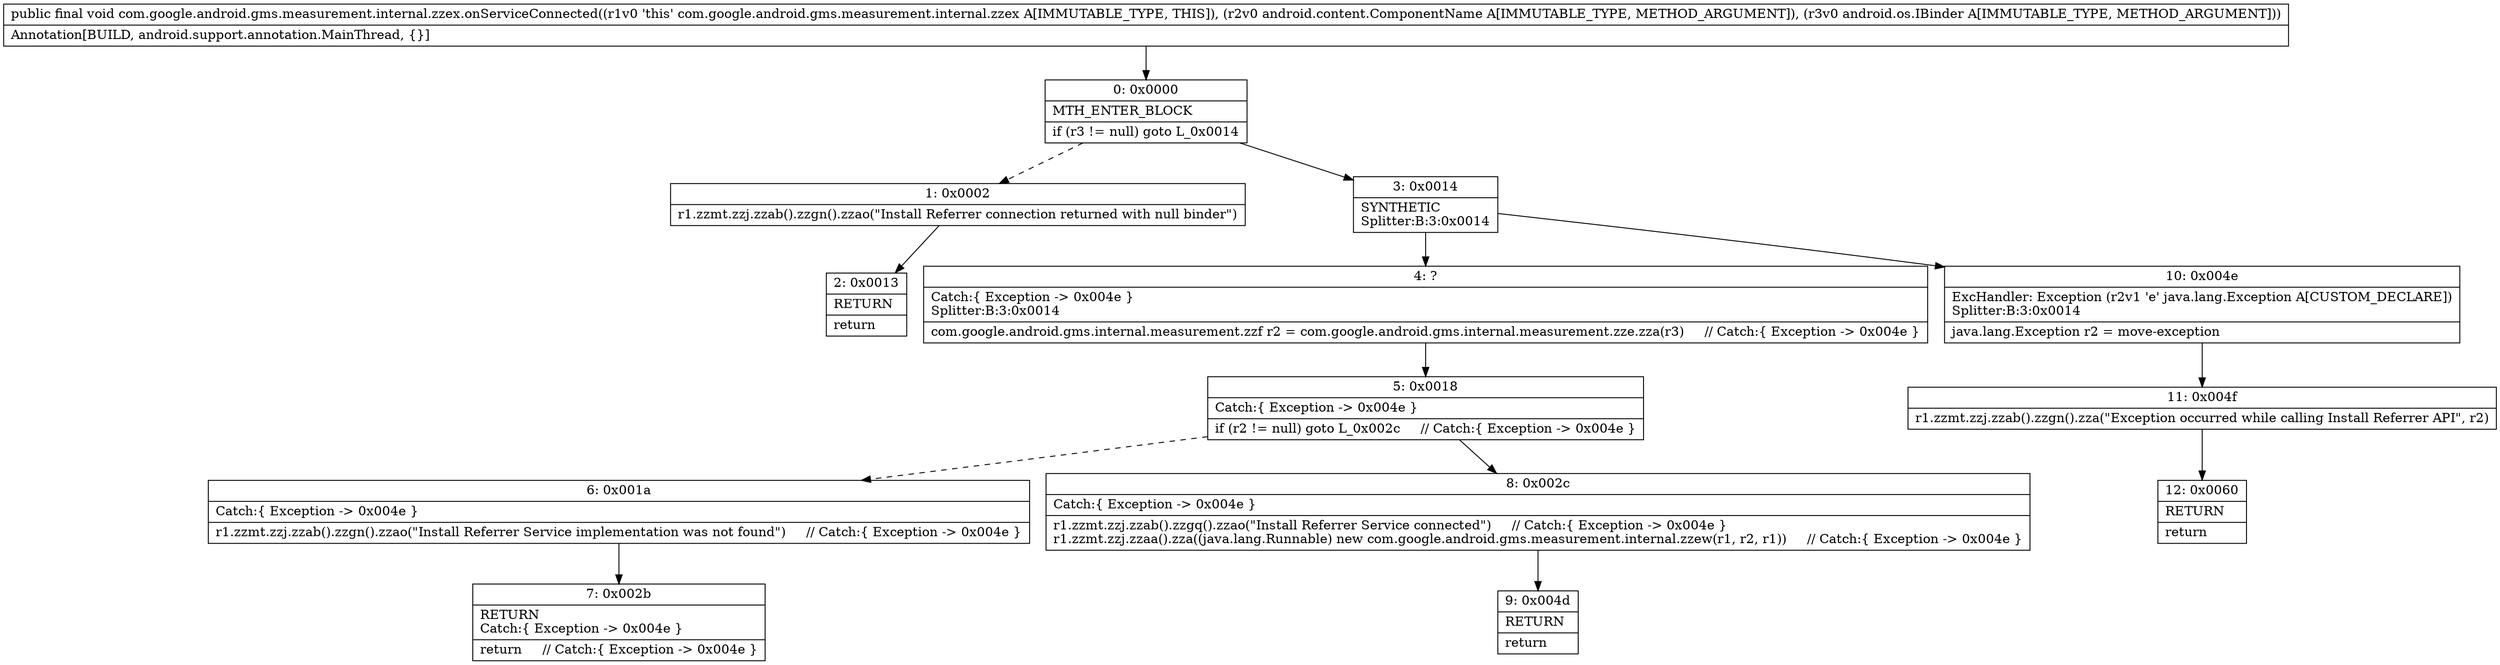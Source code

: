 digraph "CFG forcom.google.android.gms.measurement.internal.zzex.onServiceConnected(Landroid\/content\/ComponentName;Landroid\/os\/IBinder;)V" {
Node_0 [shape=record,label="{0\:\ 0x0000|MTH_ENTER_BLOCK\l|if (r3 != null) goto L_0x0014\l}"];
Node_1 [shape=record,label="{1\:\ 0x0002|r1.zzmt.zzj.zzab().zzgn().zzao(\"Install Referrer connection returned with null binder\")\l}"];
Node_2 [shape=record,label="{2\:\ 0x0013|RETURN\l|return\l}"];
Node_3 [shape=record,label="{3\:\ 0x0014|SYNTHETIC\lSplitter:B:3:0x0014\l}"];
Node_4 [shape=record,label="{4\:\ ?|Catch:\{ Exception \-\> 0x004e \}\lSplitter:B:3:0x0014\l|com.google.android.gms.internal.measurement.zzf r2 = com.google.android.gms.internal.measurement.zze.zza(r3)     \/\/ Catch:\{ Exception \-\> 0x004e \}\l}"];
Node_5 [shape=record,label="{5\:\ 0x0018|Catch:\{ Exception \-\> 0x004e \}\l|if (r2 != null) goto L_0x002c     \/\/ Catch:\{ Exception \-\> 0x004e \}\l}"];
Node_6 [shape=record,label="{6\:\ 0x001a|Catch:\{ Exception \-\> 0x004e \}\l|r1.zzmt.zzj.zzab().zzgn().zzao(\"Install Referrer Service implementation was not found\")     \/\/ Catch:\{ Exception \-\> 0x004e \}\l}"];
Node_7 [shape=record,label="{7\:\ 0x002b|RETURN\lCatch:\{ Exception \-\> 0x004e \}\l|return     \/\/ Catch:\{ Exception \-\> 0x004e \}\l}"];
Node_8 [shape=record,label="{8\:\ 0x002c|Catch:\{ Exception \-\> 0x004e \}\l|r1.zzmt.zzj.zzab().zzgq().zzao(\"Install Referrer Service connected\")     \/\/ Catch:\{ Exception \-\> 0x004e \}\lr1.zzmt.zzj.zzaa().zza((java.lang.Runnable) new com.google.android.gms.measurement.internal.zzew(r1, r2, r1))     \/\/ Catch:\{ Exception \-\> 0x004e \}\l}"];
Node_9 [shape=record,label="{9\:\ 0x004d|RETURN\l|return\l}"];
Node_10 [shape=record,label="{10\:\ 0x004e|ExcHandler: Exception (r2v1 'e' java.lang.Exception A[CUSTOM_DECLARE])\lSplitter:B:3:0x0014\l|java.lang.Exception r2 = move\-exception\l}"];
Node_11 [shape=record,label="{11\:\ 0x004f|r1.zzmt.zzj.zzab().zzgn().zza(\"Exception occurred while calling Install Referrer API\", r2)\l}"];
Node_12 [shape=record,label="{12\:\ 0x0060|RETURN\l|return\l}"];
MethodNode[shape=record,label="{public final void com.google.android.gms.measurement.internal.zzex.onServiceConnected((r1v0 'this' com.google.android.gms.measurement.internal.zzex A[IMMUTABLE_TYPE, THIS]), (r2v0 android.content.ComponentName A[IMMUTABLE_TYPE, METHOD_ARGUMENT]), (r3v0 android.os.IBinder A[IMMUTABLE_TYPE, METHOD_ARGUMENT]))  | Annotation[BUILD, android.support.annotation.MainThread, \{\}]\l}"];
MethodNode -> Node_0;
Node_0 -> Node_1[style=dashed];
Node_0 -> Node_3;
Node_1 -> Node_2;
Node_3 -> Node_4;
Node_3 -> Node_10;
Node_4 -> Node_5;
Node_5 -> Node_6[style=dashed];
Node_5 -> Node_8;
Node_6 -> Node_7;
Node_8 -> Node_9;
Node_10 -> Node_11;
Node_11 -> Node_12;
}


